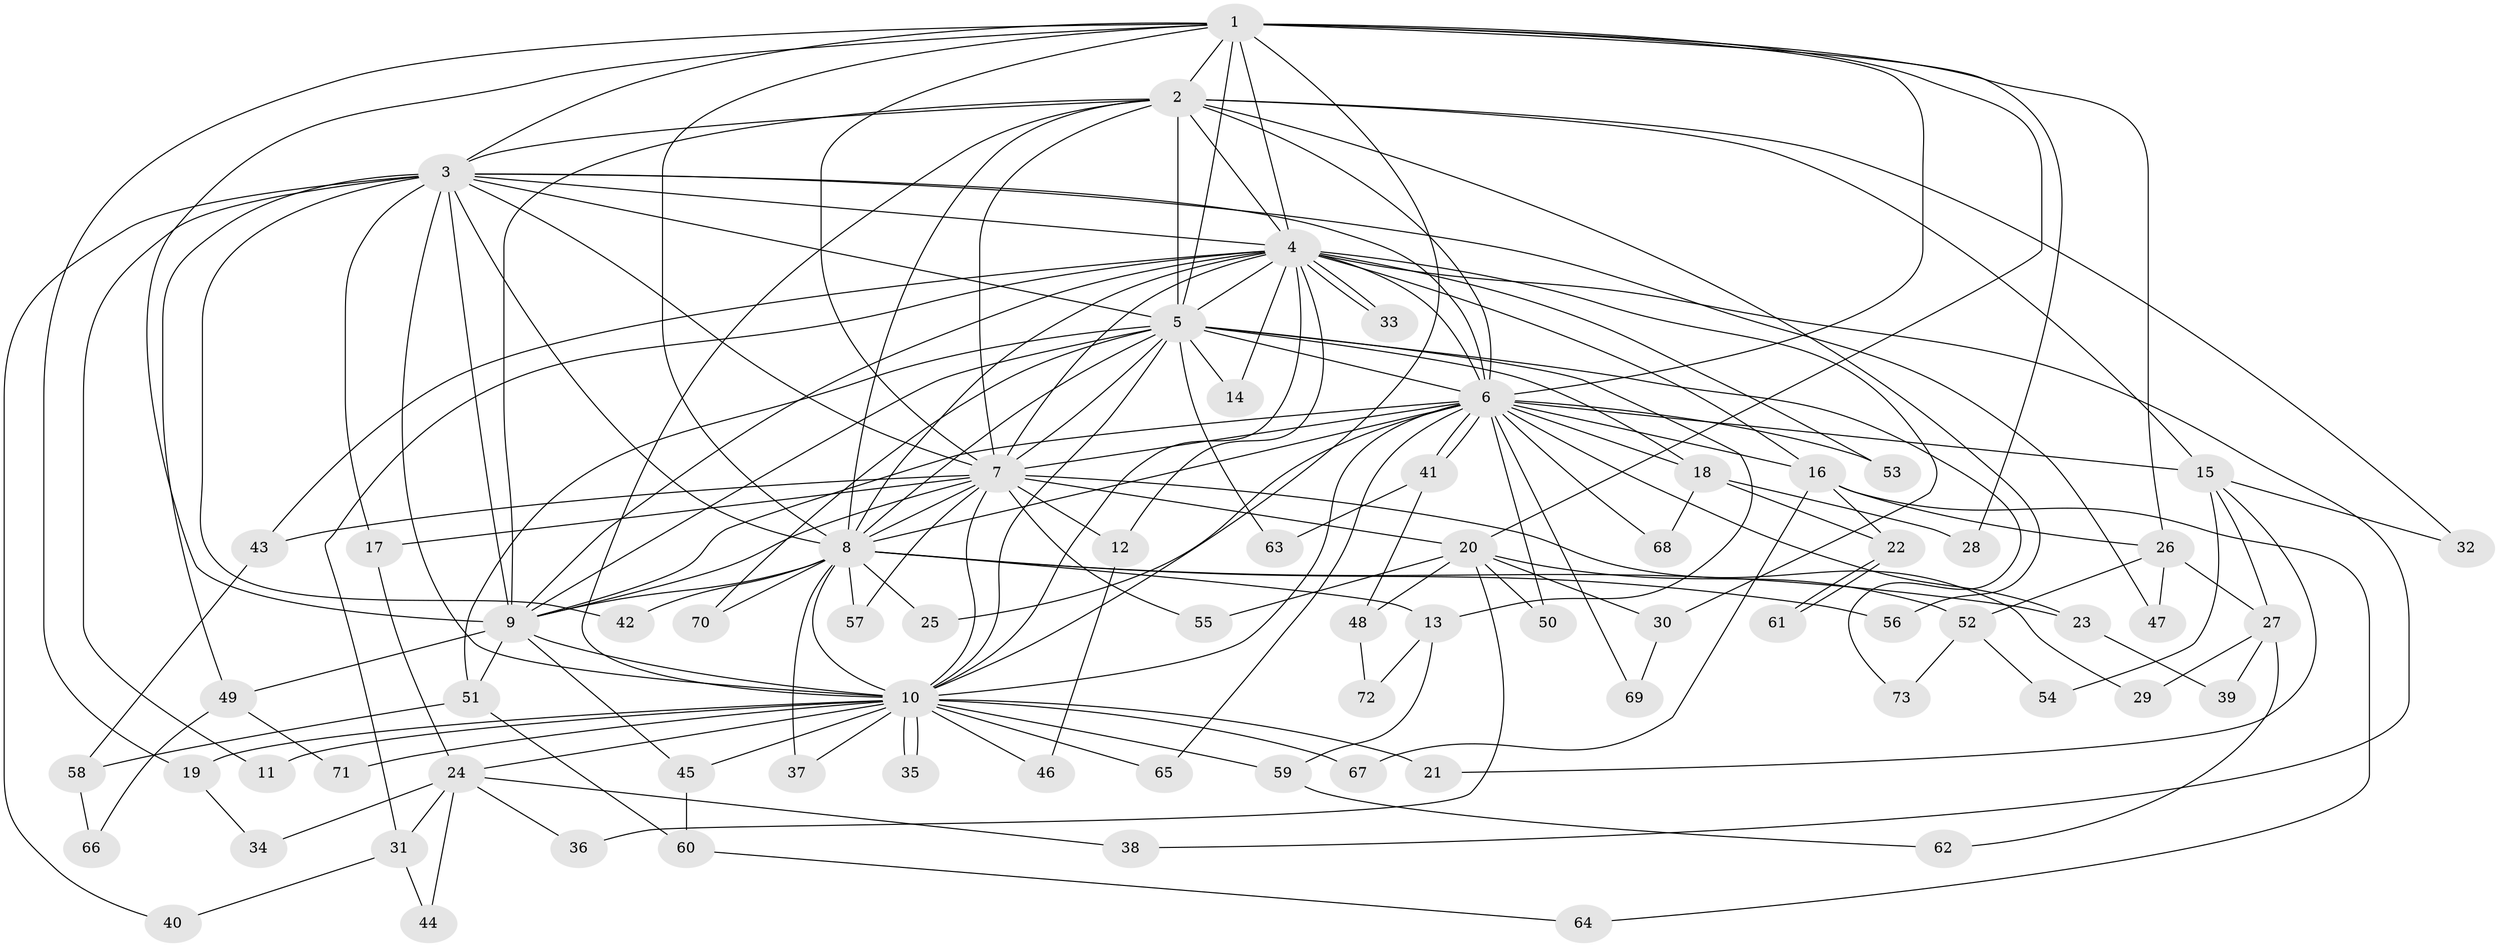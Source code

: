 // Generated by graph-tools (version 1.1) at 2025/45/03/09/25 04:45:34]
// undirected, 73 vertices, 171 edges
graph export_dot {
graph [start="1"]
  node [color=gray90,style=filled];
  1;
  2;
  3;
  4;
  5;
  6;
  7;
  8;
  9;
  10;
  11;
  12;
  13;
  14;
  15;
  16;
  17;
  18;
  19;
  20;
  21;
  22;
  23;
  24;
  25;
  26;
  27;
  28;
  29;
  30;
  31;
  32;
  33;
  34;
  35;
  36;
  37;
  38;
  39;
  40;
  41;
  42;
  43;
  44;
  45;
  46;
  47;
  48;
  49;
  50;
  51;
  52;
  53;
  54;
  55;
  56;
  57;
  58;
  59;
  60;
  61;
  62;
  63;
  64;
  65;
  66;
  67;
  68;
  69;
  70;
  71;
  72;
  73;
  1 -- 2;
  1 -- 3;
  1 -- 4;
  1 -- 5;
  1 -- 6;
  1 -- 7;
  1 -- 8;
  1 -- 9;
  1 -- 10;
  1 -- 19;
  1 -- 20;
  1 -- 26;
  1 -- 28;
  2 -- 3;
  2 -- 4;
  2 -- 5;
  2 -- 6;
  2 -- 7;
  2 -- 8;
  2 -- 9;
  2 -- 10;
  2 -- 15;
  2 -- 32;
  2 -- 56;
  3 -- 4;
  3 -- 5;
  3 -- 6;
  3 -- 7;
  3 -- 8;
  3 -- 9;
  3 -- 10;
  3 -- 11;
  3 -- 17;
  3 -- 40;
  3 -- 42;
  3 -- 47;
  3 -- 49;
  4 -- 5;
  4 -- 6;
  4 -- 7;
  4 -- 8;
  4 -- 9;
  4 -- 10;
  4 -- 12;
  4 -- 14;
  4 -- 16;
  4 -- 30;
  4 -- 31;
  4 -- 33;
  4 -- 33;
  4 -- 38;
  4 -- 43;
  4 -- 53;
  5 -- 6;
  5 -- 7;
  5 -- 8;
  5 -- 9;
  5 -- 10;
  5 -- 13;
  5 -- 14;
  5 -- 18;
  5 -- 51;
  5 -- 63;
  5 -- 70;
  5 -- 73;
  6 -- 7;
  6 -- 8;
  6 -- 9;
  6 -- 10;
  6 -- 15;
  6 -- 16;
  6 -- 18;
  6 -- 23;
  6 -- 25;
  6 -- 41;
  6 -- 41;
  6 -- 50;
  6 -- 53;
  6 -- 65;
  6 -- 68;
  6 -- 69;
  7 -- 8;
  7 -- 9;
  7 -- 10;
  7 -- 12;
  7 -- 17;
  7 -- 20;
  7 -- 29;
  7 -- 43;
  7 -- 55;
  7 -- 57;
  8 -- 9;
  8 -- 10;
  8 -- 13;
  8 -- 23;
  8 -- 25;
  8 -- 37;
  8 -- 42;
  8 -- 56;
  8 -- 57;
  8 -- 70;
  9 -- 10;
  9 -- 45;
  9 -- 49;
  9 -- 51;
  10 -- 11;
  10 -- 19;
  10 -- 21;
  10 -- 24;
  10 -- 35;
  10 -- 35;
  10 -- 37;
  10 -- 45;
  10 -- 46;
  10 -- 59;
  10 -- 65;
  10 -- 67;
  10 -- 71;
  12 -- 46;
  13 -- 59;
  13 -- 72;
  15 -- 21;
  15 -- 27;
  15 -- 32;
  15 -- 54;
  16 -- 22;
  16 -- 26;
  16 -- 64;
  16 -- 67;
  17 -- 24;
  18 -- 22;
  18 -- 28;
  18 -- 68;
  19 -- 34;
  20 -- 30;
  20 -- 36;
  20 -- 48;
  20 -- 50;
  20 -- 52;
  20 -- 55;
  22 -- 61;
  22 -- 61;
  23 -- 39;
  24 -- 31;
  24 -- 34;
  24 -- 36;
  24 -- 38;
  24 -- 44;
  26 -- 27;
  26 -- 47;
  26 -- 52;
  27 -- 29;
  27 -- 39;
  27 -- 62;
  30 -- 69;
  31 -- 40;
  31 -- 44;
  41 -- 48;
  41 -- 63;
  43 -- 58;
  45 -- 60;
  48 -- 72;
  49 -- 66;
  49 -- 71;
  51 -- 58;
  51 -- 60;
  52 -- 54;
  52 -- 73;
  58 -- 66;
  59 -- 62;
  60 -- 64;
}
